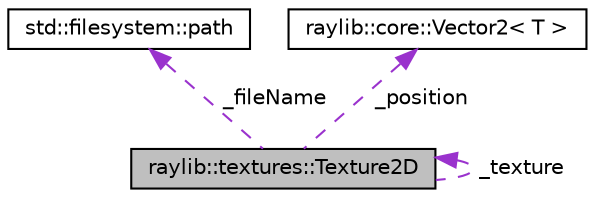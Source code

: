 digraph "raylib::textures::Texture2D"
{
 // LATEX_PDF_SIZE
  edge [fontname="Helvetica",fontsize="10",labelfontname="Helvetica",labelfontsize="10"];
  node [fontname="Helvetica",fontsize="10",shape=record];
  Node1 [label="raylib::textures::Texture2D",height=0.2,width=0.4,color="black", fillcolor="grey75", style="filled", fontcolor="black",tooltip="This is the class that is used to create a texture2D object."];
  Node2 -> Node1 [dir="back",color="darkorchid3",fontsize="10",style="dashed",label=" _fileName" ,fontname="Helvetica"];
  Node2 [label="std::filesystem::path",height=0.2,width=0.4,color="black", fillcolor="white", style="filled",URL="/home/runner/work/Bomberman-Global-Offensive/Bomberman-Global-Offensive/doc/external/cppreference-doxygen-web.tag.xml$cpp/filesystem/path.html",tooltip=" "];
  Node1 -> Node1 [dir="back",color="darkorchid3",fontsize="10",style="dashed",label=" _texture" ,fontname="Helvetica"];
  Node3 -> Node1 [dir="back",color="darkorchid3",fontsize="10",style="dashed",label=" _position" ,fontname="Helvetica"];
  Node3 [label="raylib::core::Vector2\< T \>",height=0.2,width=0.4,color="black", fillcolor="white", style="filled",URL="$structraylib_1_1core_1_1_vector2.html",tooltip="The Vector2 struct (compatible with the raylib Vector2)"];
}
